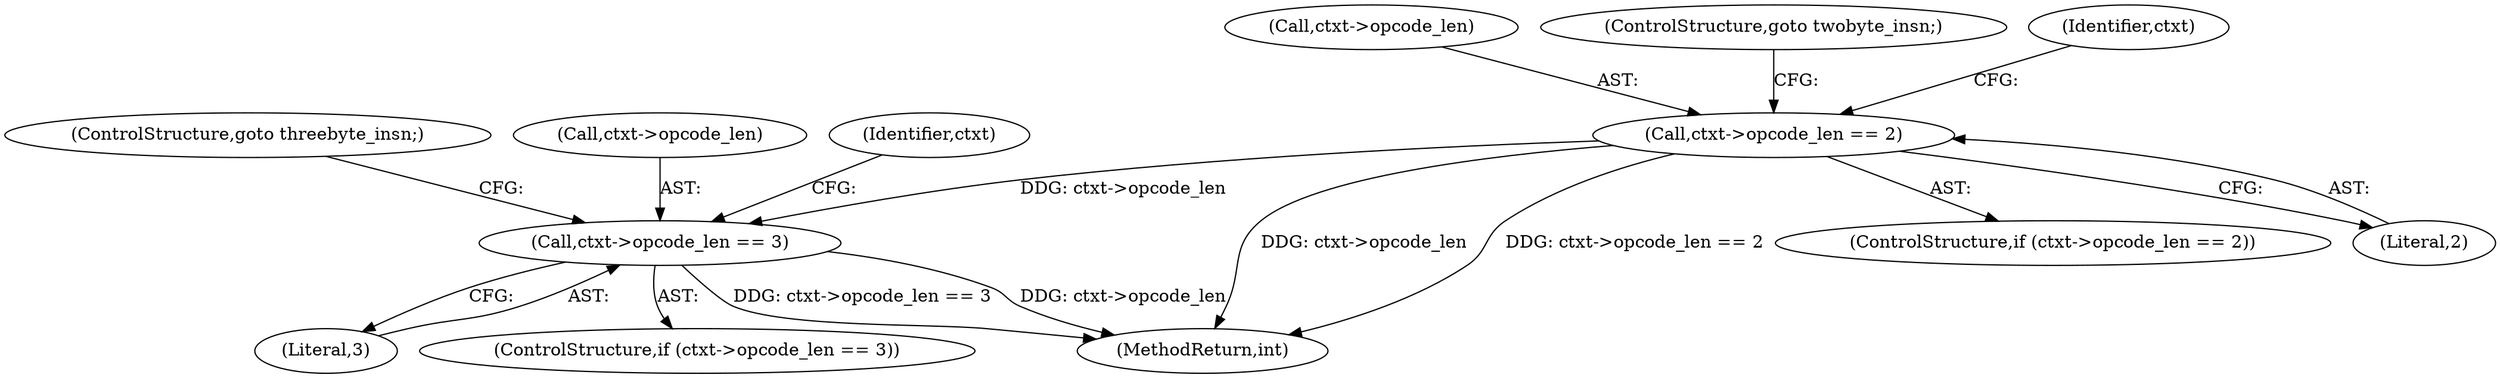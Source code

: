 digraph "0_linux_234f3ce485d54017f15cf5e0699cff4100121601_8@pointer" {
"1000746" [label="(Call,ctxt->opcode_len == 2)"];
"1000754" [label="(Call,ctxt->opcode_len == 3)"];
"1000750" [label="(Literal,2)"];
"1001474" [label="(MethodReturn,int)"];
"1000754" [label="(Call,ctxt->opcode_len == 3)"];
"1000759" [label="(ControlStructure,goto threebyte_insn;)"];
"1000747" [label="(Call,ctxt->opcode_len)"];
"1000751" [label="(ControlStructure,goto twobyte_insn;)"];
"1000758" [label="(Literal,3)"];
"1000745" [label="(ControlStructure,if (ctxt->opcode_len == 2))"];
"1000755" [label="(Call,ctxt->opcode_len)"];
"1000746" [label="(Call,ctxt->opcode_len == 2)"];
"1000753" [label="(ControlStructure,if (ctxt->opcode_len == 3))"];
"1000762" [label="(Identifier,ctxt)"];
"1000756" [label="(Identifier,ctxt)"];
"1000746" -> "1000745"  [label="AST: "];
"1000746" -> "1000750"  [label="CFG: "];
"1000747" -> "1000746"  [label="AST: "];
"1000750" -> "1000746"  [label="AST: "];
"1000751" -> "1000746"  [label="CFG: "];
"1000756" -> "1000746"  [label="CFG: "];
"1000746" -> "1001474"  [label="DDG: ctxt->opcode_len"];
"1000746" -> "1001474"  [label="DDG: ctxt->opcode_len == 2"];
"1000746" -> "1000754"  [label="DDG: ctxt->opcode_len"];
"1000754" -> "1000753"  [label="AST: "];
"1000754" -> "1000758"  [label="CFG: "];
"1000755" -> "1000754"  [label="AST: "];
"1000758" -> "1000754"  [label="AST: "];
"1000759" -> "1000754"  [label="CFG: "];
"1000762" -> "1000754"  [label="CFG: "];
"1000754" -> "1001474"  [label="DDG: ctxt->opcode_len == 3"];
"1000754" -> "1001474"  [label="DDG: ctxt->opcode_len"];
}

